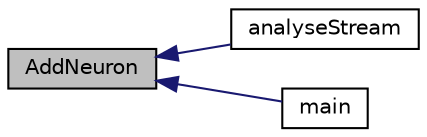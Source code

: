 digraph "AddNeuron"
{
  edge [fontname="Helvetica",fontsize="10",labelfontname="Helvetica",labelfontsize="10"];
  node [fontname="Helvetica",fontsize="10",shape=record];
  rankdir="LR";
  Node1 [label="AddNeuron",height=0.2,width=0.4,color="black", fillcolor="grey75", style="filled", fontcolor="black"];
  Node1 -> Node2 [dir="back",color="midnightblue",fontsize="10",style="solid"];
  Node2 [label="analyseStream",height=0.2,width=0.4,color="black", fillcolor="white", style="filled",URL="$main_8cc.html#a3597f0453cee42604c52beec69197d2b"];
  Node1 -> Node3 [dir="back",color="midnightblue",fontsize="10",style="solid"];
  Node3 [label="main",height=0.2,width=0.4,color="black", fillcolor="white", style="filled",URL="$main_8cc.html#ac0f2228420376f4db7e1274f2b41667c"];
}

